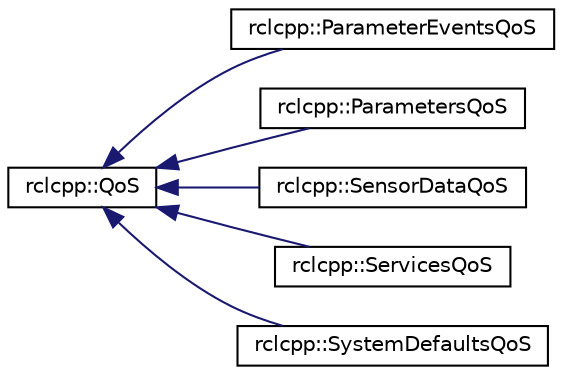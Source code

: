 digraph "Graphical Class Hierarchy"
{
  edge [fontname="Helvetica",fontsize="10",labelfontname="Helvetica",labelfontsize="10"];
  node [fontname="Helvetica",fontsize="10",shape=record];
  rankdir="LR";
  Node0 [label="rclcpp::QoS",height=0.2,width=0.4,color="black", fillcolor="white", style="filled",URL="$classrclcpp_1_1QoS.html",tooltip="Encapsulation of Quality of Service settings. "];
  Node0 -> Node1 [dir="back",color="midnightblue",fontsize="10",style="solid",fontname="Helvetica"];
  Node1 [label="rclcpp::ParameterEventsQoS",height=0.2,width=0.4,color="black", fillcolor="white", style="filled",URL="$classrclcpp_1_1ParameterEventsQoS.html"];
  Node0 -> Node2 [dir="back",color="midnightblue",fontsize="10",style="solid",fontname="Helvetica"];
  Node2 [label="rclcpp::ParametersQoS",height=0.2,width=0.4,color="black", fillcolor="white", style="filled",URL="$classrclcpp_1_1ParametersQoS.html"];
  Node0 -> Node3 [dir="back",color="midnightblue",fontsize="10",style="solid",fontname="Helvetica"];
  Node3 [label="rclcpp::SensorDataQoS",height=0.2,width=0.4,color="black", fillcolor="white", style="filled",URL="$classrclcpp_1_1SensorDataQoS.html"];
  Node0 -> Node4 [dir="back",color="midnightblue",fontsize="10",style="solid",fontname="Helvetica"];
  Node4 [label="rclcpp::ServicesQoS",height=0.2,width=0.4,color="black", fillcolor="white", style="filled",URL="$classrclcpp_1_1ServicesQoS.html"];
  Node0 -> Node5 [dir="back",color="midnightblue",fontsize="10",style="solid",fontname="Helvetica"];
  Node5 [label="rclcpp::SystemDefaultsQoS",height=0.2,width=0.4,color="black", fillcolor="white", style="filled",URL="$classrclcpp_1_1SystemDefaultsQoS.html"];
}
